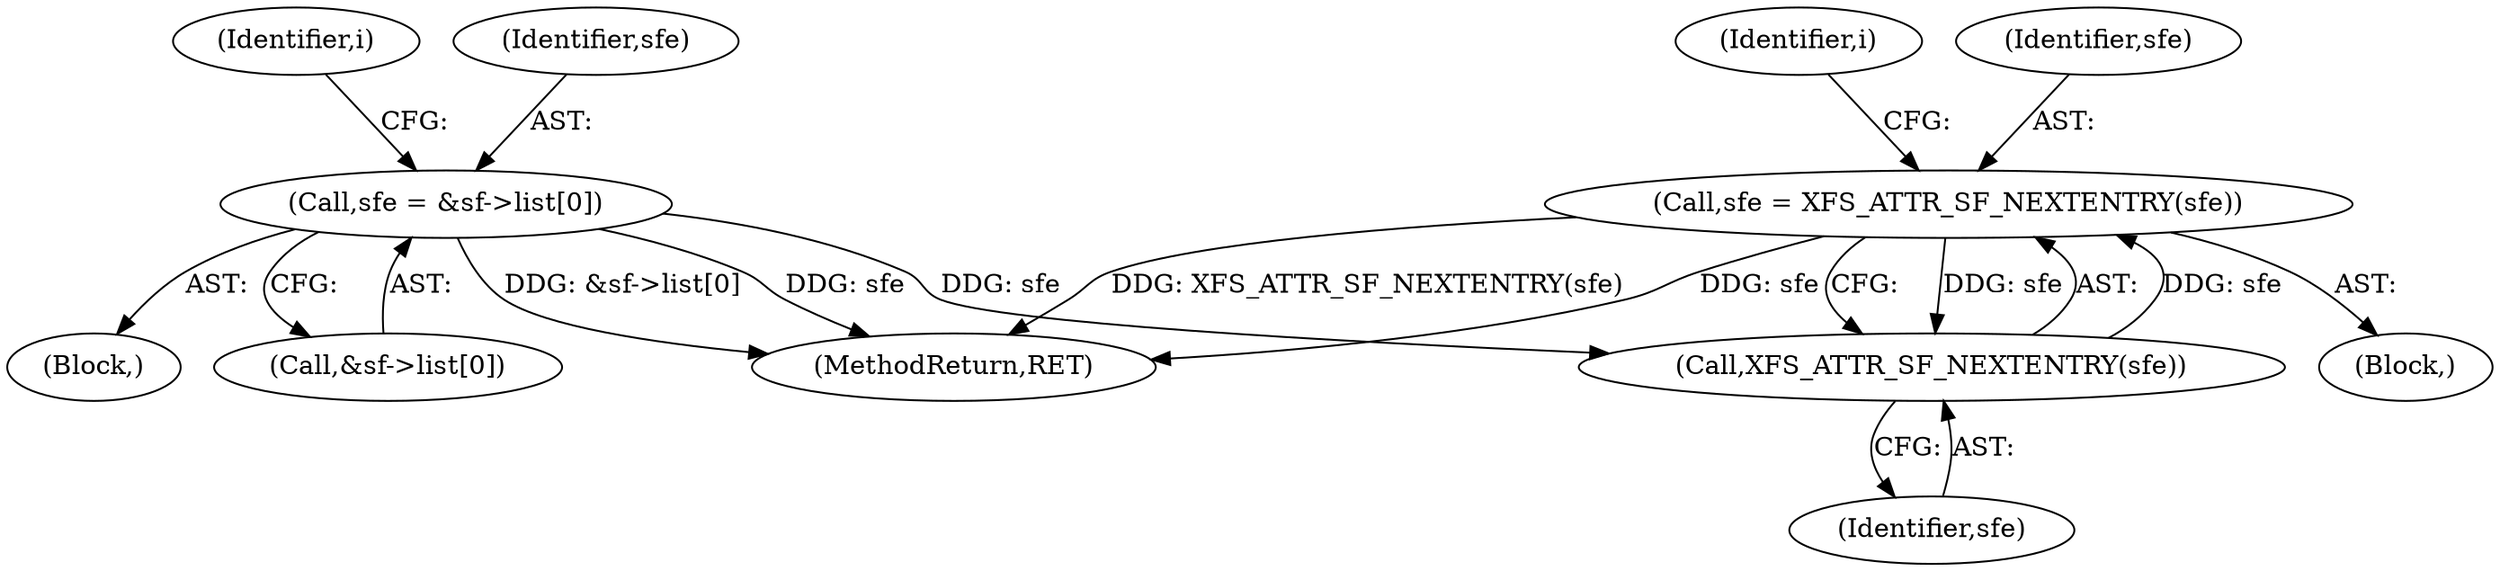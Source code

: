 digraph "0_linux_2e83b79b2d6c78bf1b4aa227938a214dcbddc83f_0@pointer" {
"1000265" [label="(Call,sfe = XFS_ATTR_SF_NEXTENTRY(sfe))"];
"1000267" [label="(Call,XFS_ATTR_SF_NEXTENTRY(sfe))"];
"1000265" [label="(Call,sfe = XFS_ATTR_SF_NEXTENTRY(sfe))"];
"1000210" [label="(Call,sfe = &sf->list[0])"];
"1000226" [label="(Identifier,i)"];
"1000265" [label="(Call,sfe = XFS_ATTR_SF_NEXTENTRY(sfe))"];
"1000219" [label="(Identifier,i)"];
"1000206" [label="(Block,)"];
"1000267" [label="(Call,XFS_ATTR_SF_NEXTENTRY(sfe))"];
"1000268" [label="(Identifier,sfe)"];
"1000211" [label="(Identifier,sfe)"];
"1000212" [label="(Call,&sf->list[0])"];
"1000227" [label="(Block,)"];
"1000210" [label="(Call,sfe = &sf->list[0])"];
"1000266" [label="(Identifier,sfe)"];
"1000568" [label="(MethodReturn,RET)"];
"1000265" -> "1000227"  [label="AST: "];
"1000265" -> "1000267"  [label="CFG: "];
"1000266" -> "1000265"  [label="AST: "];
"1000267" -> "1000265"  [label="AST: "];
"1000226" -> "1000265"  [label="CFG: "];
"1000265" -> "1000568"  [label="DDG: XFS_ATTR_SF_NEXTENTRY(sfe)"];
"1000265" -> "1000568"  [label="DDG: sfe"];
"1000267" -> "1000265"  [label="DDG: sfe"];
"1000265" -> "1000267"  [label="DDG: sfe"];
"1000267" -> "1000268"  [label="CFG: "];
"1000268" -> "1000267"  [label="AST: "];
"1000210" -> "1000267"  [label="DDG: sfe"];
"1000210" -> "1000206"  [label="AST: "];
"1000210" -> "1000212"  [label="CFG: "];
"1000211" -> "1000210"  [label="AST: "];
"1000212" -> "1000210"  [label="AST: "];
"1000219" -> "1000210"  [label="CFG: "];
"1000210" -> "1000568"  [label="DDG: &sf->list[0]"];
"1000210" -> "1000568"  [label="DDG: sfe"];
}

